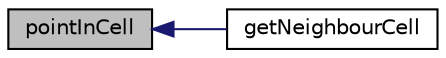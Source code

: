 digraph "pointInCell"
{
  bgcolor="transparent";
  edge [fontname="Helvetica",fontsize="10",labelfontname="Helvetica",labelfontsize="10"];
  node [fontname="Helvetica",fontsize="10",shape=record];
  rankdir="LR";
  Node1 [label="pointInCell",height=0.2,width=0.4,color="black", fillcolor="grey75", style="filled", fontcolor="black"];
  Node1 -> Node2 [dir="back",color="midnightblue",fontsize="10",style="solid",fontname="Helvetica"];
  Node2 [label="getNeighbourCell",height=0.2,width=0.4,color="black",URL="$a02293.html#afe681983412de8a2892ddcaa55a599aa",tooltip="Returns the neigbour cell or the owner if face in on the boundary. "];
}
